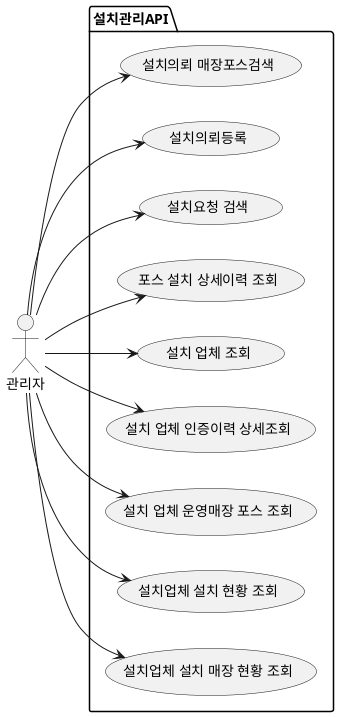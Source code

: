 @startuml Store Env Usecase

left to right direction

actor "관리자" as user

package 설치관리API{
  usecase "설치의뢰 매장포스검색" AS UC11
  usecase "설치의뢰등록" AS UC12
  usecase "설치요청 검색" AS UC13
  usecase "포스 설치 상세이력 조회" AS UC14
  usecase "설치 업체 조회" AS UC15
  usecase "설치 업체 인증이력 상세조회" AS UC16
  usecase "설치 업체 운영매장 포스 조회" AS UC17
  usecase "설치업체 설치 현황 조회" AS UC18
  usecase "설치업체 설치 매장 현황 조회" AS UC19
}

' 사용자
user --> UC11
user --> UC12
user --> UC13
user --> UC14
user --> UC15
user --> UC16
user --> UC17
user --> UC18
user --> UC19

@enduml